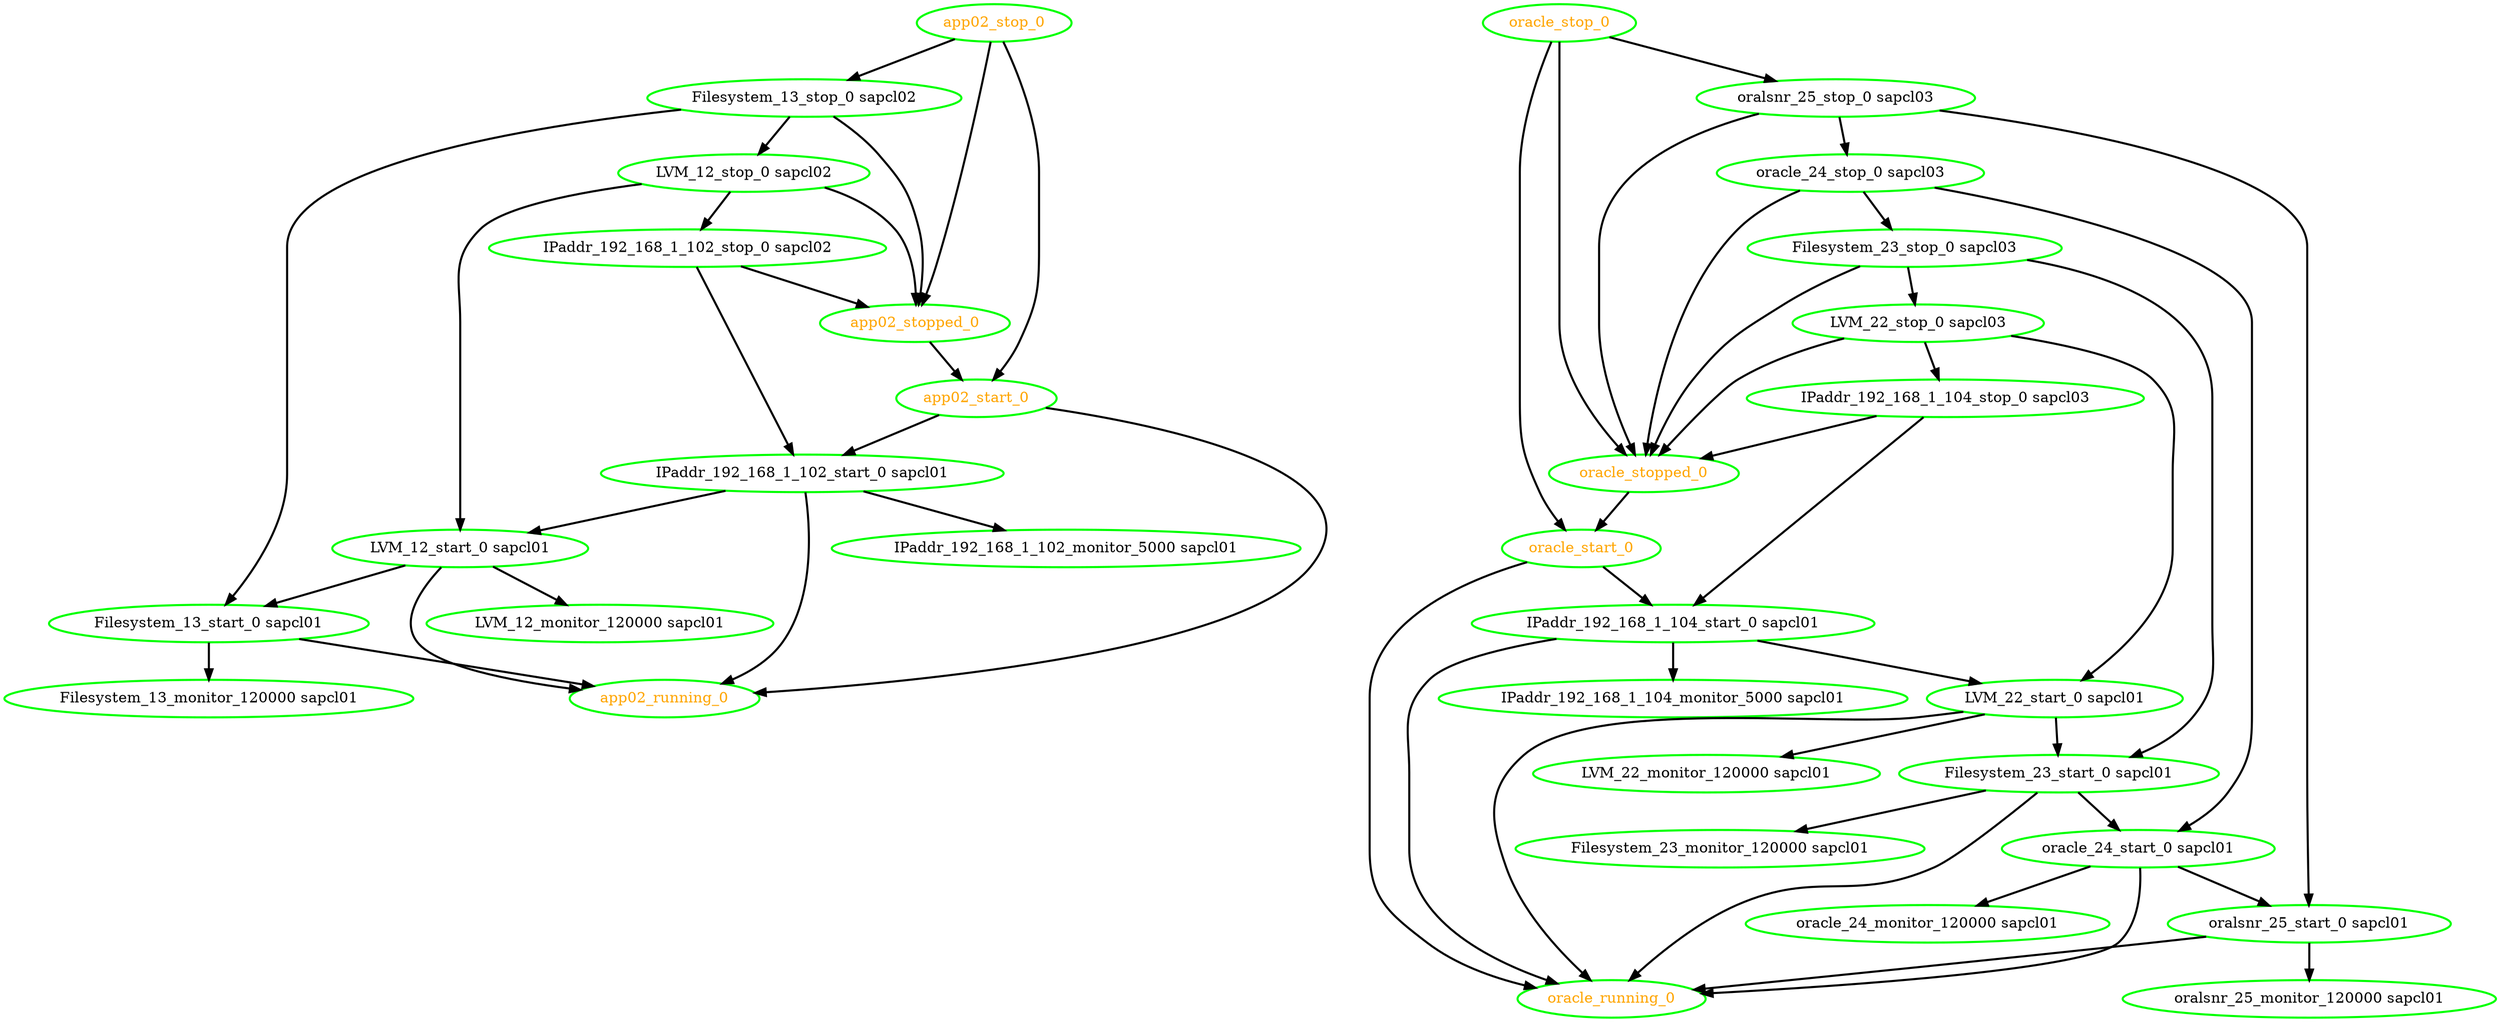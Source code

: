  digraph "g" {
"Filesystem_13_monitor_120000 sapcl01" [ style=bold color="green" fontcolor="black" ]
"Filesystem_13_start_0 sapcl01" -> "Filesystem_13_monitor_120000 sapcl01" [ style = bold]
"Filesystem_13_start_0 sapcl01" -> "app02_running_0" [ style = bold]
"Filesystem_13_start_0 sapcl01" [ style=bold color="green" fontcolor="black" ]
"Filesystem_13_stop_0 sapcl02" -> "Filesystem_13_start_0 sapcl01" [ style = bold]
"Filesystem_13_stop_0 sapcl02" -> "LVM_12_stop_0 sapcl02" [ style = bold]
"Filesystem_13_stop_0 sapcl02" -> "app02_stopped_0" [ style = bold]
"Filesystem_13_stop_0 sapcl02" [ style=bold color="green" fontcolor="black" ]
"Filesystem_23_monitor_120000 sapcl01" [ style=bold color="green" fontcolor="black" ]
"Filesystem_23_start_0 sapcl01" -> "Filesystem_23_monitor_120000 sapcl01" [ style = bold]
"Filesystem_23_start_0 sapcl01" -> "oracle_24_start_0 sapcl01" [ style = bold]
"Filesystem_23_start_0 sapcl01" -> "oracle_running_0" [ style = bold]
"Filesystem_23_start_0 sapcl01" [ style=bold color="green" fontcolor="black" ]
"Filesystem_23_stop_0 sapcl03" -> "Filesystem_23_start_0 sapcl01" [ style = bold]
"Filesystem_23_stop_0 sapcl03" -> "LVM_22_stop_0 sapcl03" [ style = bold]
"Filesystem_23_stop_0 sapcl03" -> "oracle_stopped_0" [ style = bold]
"Filesystem_23_stop_0 sapcl03" [ style=bold color="green" fontcolor="black" ]
"IPaddr_192_168_1_102_monitor_5000 sapcl01" [ style=bold color="green" fontcolor="black" ]
"IPaddr_192_168_1_102_start_0 sapcl01" -> "IPaddr_192_168_1_102_monitor_5000 sapcl01" [ style = bold]
"IPaddr_192_168_1_102_start_0 sapcl01" -> "LVM_12_start_0 sapcl01" [ style = bold]
"IPaddr_192_168_1_102_start_0 sapcl01" -> "app02_running_0" [ style = bold]
"IPaddr_192_168_1_102_start_0 sapcl01" [ style=bold color="green" fontcolor="black" ]
"IPaddr_192_168_1_102_stop_0 sapcl02" -> "IPaddr_192_168_1_102_start_0 sapcl01" [ style = bold]
"IPaddr_192_168_1_102_stop_0 sapcl02" -> "app02_stopped_0" [ style = bold]
"IPaddr_192_168_1_102_stop_0 sapcl02" [ style=bold color="green" fontcolor="black" ]
"IPaddr_192_168_1_104_monitor_5000 sapcl01" [ style=bold color="green" fontcolor="black" ]
"IPaddr_192_168_1_104_start_0 sapcl01" -> "IPaddr_192_168_1_104_monitor_5000 sapcl01" [ style = bold]
"IPaddr_192_168_1_104_start_0 sapcl01" -> "LVM_22_start_0 sapcl01" [ style = bold]
"IPaddr_192_168_1_104_start_0 sapcl01" -> "oracle_running_0" [ style = bold]
"IPaddr_192_168_1_104_start_0 sapcl01" [ style=bold color="green" fontcolor="black" ]
"IPaddr_192_168_1_104_stop_0 sapcl03" -> "IPaddr_192_168_1_104_start_0 sapcl01" [ style = bold]
"IPaddr_192_168_1_104_stop_0 sapcl03" -> "oracle_stopped_0" [ style = bold]
"IPaddr_192_168_1_104_stop_0 sapcl03" [ style=bold color="green" fontcolor="black" ]
"LVM_12_monitor_120000 sapcl01" [ style=bold color="green" fontcolor="black" ]
"LVM_12_start_0 sapcl01" -> "Filesystem_13_start_0 sapcl01" [ style = bold]
"LVM_12_start_0 sapcl01" -> "LVM_12_monitor_120000 sapcl01" [ style = bold]
"LVM_12_start_0 sapcl01" -> "app02_running_0" [ style = bold]
"LVM_12_start_0 sapcl01" [ style=bold color="green" fontcolor="black" ]
"LVM_12_stop_0 sapcl02" -> "IPaddr_192_168_1_102_stop_0 sapcl02" [ style = bold]
"LVM_12_stop_0 sapcl02" -> "LVM_12_start_0 sapcl01" [ style = bold]
"LVM_12_stop_0 sapcl02" -> "app02_stopped_0" [ style = bold]
"LVM_12_stop_0 sapcl02" [ style=bold color="green" fontcolor="black" ]
"LVM_22_monitor_120000 sapcl01" [ style=bold color="green" fontcolor="black" ]
"LVM_22_start_0 sapcl01" -> "Filesystem_23_start_0 sapcl01" [ style = bold]
"LVM_22_start_0 sapcl01" -> "LVM_22_monitor_120000 sapcl01" [ style = bold]
"LVM_22_start_0 sapcl01" -> "oracle_running_0" [ style = bold]
"LVM_22_start_0 sapcl01" [ style=bold color="green" fontcolor="black" ]
"LVM_22_stop_0 sapcl03" -> "IPaddr_192_168_1_104_stop_0 sapcl03" [ style = bold]
"LVM_22_stop_0 sapcl03" -> "LVM_22_start_0 sapcl01" [ style = bold]
"LVM_22_stop_0 sapcl03" -> "oracle_stopped_0" [ style = bold]
"LVM_22_stop_0 sapcl03" [ style=bold color="green" fontcolor="black" ]
"app02_running_0" [ style=bold color="green" fontcolor="orange" ]
"app02_start_0" -> "IPaddr_192_168_1_102_start_0 sapcl01" [ style = bold]
"app02_start_0" -> "app02_running_0" [ style = bold]
"app02_start_0" [ style=bold color="green" fontcolor="orange" ]
"app02_stop_0" -> "Filesystem_13_stop_0 sapcl02" [ style = bold]
"app02_stop_0" -> "app02_start_0" [ style = bold]
"app02_stop_0" -> "app02_stopped_0" [ style = bold]
"app02_stop_0" [ style=bold color="green" fontcolor="orange" ]
"app02_stopped_0" -> "app02_start_0" [ style = bold]
"app02_stopped_0" [ style=bold color="green" fontcolor="orange" ]
"oracle_24_monitor_120000 sapcl01" [ style=bold color="green" fontcolor="black" ]
"oracle_24_start_0 sapcl01" -> "oracle_24_monitor_120000 sapcl01" [ style = bold]
"oracle_24_start_0 sapcl01" -> "oracle_running_0" [ style = bold]
"oracle_24_start_0 sapcl01" -> "oralsnr_25_start_0 sapcl01" [ style = bold]
"oracle_24_start_0 sapcl01" [ style=bold color="green" fontcolor="black" ]
"oracle_24_stop_0 sapcl03" -> "Filesystem_23_stop_0 sapcl03" [ style = bold]
"oracle_24_stop_0 sapcl03" -> "oracle_24_start_0 sapcl01" [ style = bold]
"oracle_24_stop_0 sapcl03" -> "oracle_stopped_0" [ style = bold]
"oracle_24_stop_0 sapcl03" [ style=bold color="green" fontcolor="black" ]
"oracle_running_0" [ style=bold color="green" fontcolor="orange" ]
"oracle_start_0" -> "IPaddr_192_168_1_104_start_0 sapcl01" [ style = bold]
"oracle_start_0" -> "oracle_running_0" [ style = bold]
"oracle_start_0" [ style=bold color="green" fontcolor="orange" ]
"oracle_stop_0" -> "oracle_start_0" [ style = bold]
"oracle_stop_0" -> "oracle_stopped_0" [ style = bold]
"oracle_stop_0" -> "oralsnr_25_stop_0 sapcl03" [ style = bold]
"oracle_stop_0" [ style=bold color="green" fontcolor="orange" ]
"oracle_stopped_0" -> "oracle_start_0" [ style = bold]
"oracle_stopped_0" [ style=bold color="green" fontcolor="orange" ]
"oralsnr_25_monitor_120000 sapcl01" [ style=bold color="green" fontcolor="black" ]
"oralsnr_25_start_0 sapcl01" -> "oracle_running_0" [ style = bold]
"oralsnr_25_start_0 sapcl01" -> "oralsnr_25_monitor_120000 sapcl01" [ style = bold]
"oralsnr_25_start_0 sapcl01" [ style=bold color="green" fontcolor="black" ]
"oralsnr_25_stop_0 sapcl03" -> "oracle_24_stop_0 sapcl03" [ style = bold]
"oralsnr_25_stop_0 sapcl03" -> "oracle_stopped_0" [ style = bold]
"oralsnr_25_stop_0 sapcl03" -> "oralsnr_25_start_0 sapcl01" [ style = bold]
"oralsnr_25_stop_0 sapcl03" [ style=bold color="green" fontcolor="black" ]
}
